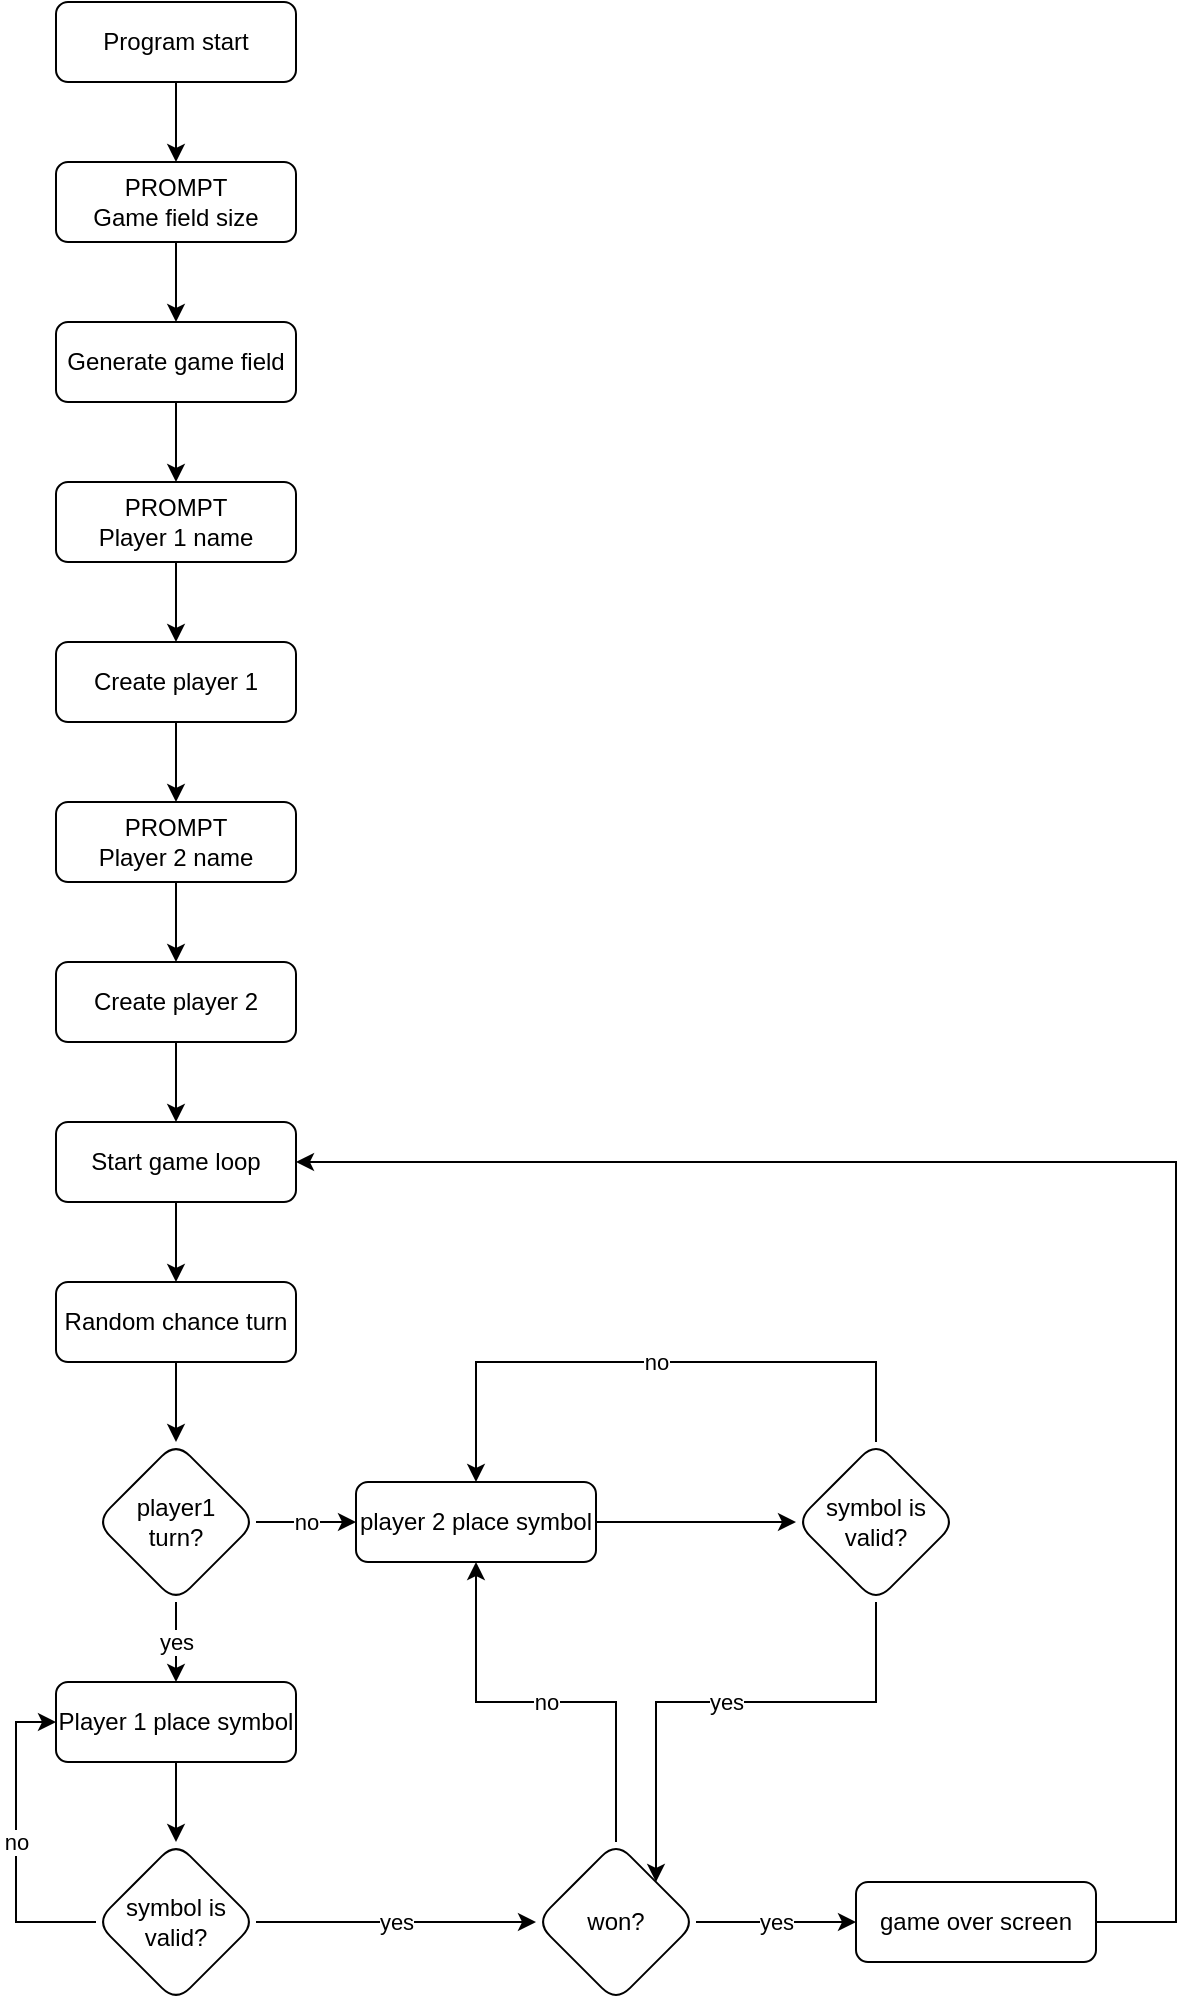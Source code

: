 <mxfile version="21.0.2" type="device"><diagram id="C5RBs43oDa-KdzZeNtuy" name="Page-1"><mxGraphModel dx="1105" dy="569" grid="1" gridSize="10" guides="1" tooltips="1" connect="1" arrows="1" fold="1" page="1" pageScale="1" pageWidth="827" pageHeight="1169" math="0" shadow="0"><root><mxCell id="WIyWlLk6GJQsqaUBKTNV-0"/><mxCell id="WIyWlLk6GJQsqaUBKTNV-1" parent="WIyWlLk6GJQsqaUBKTNV-0"/><mxCell id="t07AM9CZRLpiv08Nd5JC-4" style="edgeStyle=orthogonalEdgeStyle;rounded=0;orthogonalLoop=1;jettySize=auto;html=1;entryX=0.5;entryY=0;entryDx=0;entryDy=0;" edge="1" parent="WIyWlLk6GJQsqaUBKTNV-1" source="t07AM9CZRLpiv08Nd5JC-0" target="t07AM9CZRLpiv08Nd5JC-1"><mxGeometry relative="1" as="geometry"/></mxCell><mxCell id="t07AM9CZRLpiv08Nd5JC-0" value="Program start" style="rounded=1;whiteSpace=wrap;html=1;" vertex="1" parent="WIyWlLk6GJQsqaUBKTNV-1"><mxGeometry x="40" y="40" width="120" height="40" as="geometry"/></mxCell><mxCell id="t07AM9CZRLpiv08Nd5JC-9" style="edgeStyle=orthogonalEdgeStyle;rounded=0;orthogonalLoop=1;jettySize=auto;html=1;entryX=0.5;entryY=0;entryDx=0;entryDy=0;" edge="1" parent="WIyWlLk6GJQsqaUBKTNV-1" source="t07AM9CZRLpiv08Nd5JC-1" target="t07AM9CZRLpiv08Nd5JC-8"><mxGeometry relative="1" as="geometry"/></mxCell><mxCell id="t07AM9CZRLpiv08Nd5JC-1" value="PROMPT&lt;br&gt;Game field size" style="rounded=1;whiteSpace=wrap;html=1;" vertex="1" parent="WIyWlLk6GJQsqaUBKTNV-1"><mxGeometry x="40" y="120" width="120" height="40" as="geometry"/></mxCell><mxCell id="t07AM9CZRLpiv08Nd5JC-11" style="edgeStyle=orthogonalEdgeStyle;rounded=0;orthogonalLoop=1;jettySize=auto;html=1;entryX=0.5;entryY=0;entryDx=0;entryDy=0;" edge="1" parent="WIyWlLk6GJQsqaUBKTNV-1" source="t07AM9CZRLpiv08Nd5JC-8" target="t07AM9CZRLpiv08Nd5JC-10"><mxGeometry relative="1" as="geometry"/></mxCell><mxCell id="t07AM9CZRLpiv08Nd5JC-8" value="Generate game field" style="rounded=1;whiteSpace=wrap;html=1;" vertex="1" parent="WIyWlLk6GJQsqaUBKTNV-1"><mxGeometry x="40" y="200" width="120" height="40" as="geometry"/></mxCell><mxCell id="t07AM9CZRLpiv08Nd5JC-13" style="edgeStyle=orthogonalEdgeStyle;rounded=0;orthogonalLoop=1;jettySize=auto;html=1;entryX=0.5;entryY=0;entryDx=0;entryDy=0;" edge="1" parent="WIyWlLk6GJQsqaUBKTNV-1" source="t07AM9CZRLpiv08Nd5JC-10" target="t07AM9CZRLpiv08Nd5JC-12"><mxGeometry relative="1" as="geometry"/></mxCell><mxCell id="t07AM9CZRLpiv08Nd5JC-10" value="PROMPT&lt;br&gt;Player 1 name" style="rounded=1;whiteSpace=wrap;html=1;" vertex="1" parent="WIyWlLk6GJQsqaUBKTNV-1"><mxGeometry x="40" y="280" width="120" height="40" as="geometry"/></mxCell><mxCell id="t07AM9CZRLpiv08Nd5JC-16" style="edgeStyle=orthogonalEdgeStyle;rounded=0;orthogonalLoop=1;jettySize=auto;html=1;entryX=0.5;entryY=0;entryDx=0;entryDy=0;" edge="1" parent="WIyWlLk6GJQsqaUBKTNV-1" source="t07AM9CZRLpiv08Nd5JC-12" target="t07AM9CZRLpiv08Nd5JC-14"><mxGeometry relative="1" as="geometry"/></mxCell><mxCell id="t07AM9CZRLpiv08Nd5JC-12" value="Create player 1" style="rounded=1;whiteSpace=wrap;html=1;" vertex="1" parent="WIyWlLk6GJQsqaUBKTNV-1"><mxGeometry x="40" y="360" width="120" height="40" as="geometry"/></mxCell><mxCell id="t07AM9CZRLpiv08Nd5JC-17" style="edgeStyle=orthogonalEdgeStyle;rounded=0;orthogonalLoop=1;jettySize=auto;html=1;entryX=0.5;entryY=0;entryDx=0;entryDy=0;" edge="1" parent="WIyWlLk6GJQsqaUBKTNV-1" source="t07AM9CZRLpiv08Nd5JC-14" target="t07AM9CZRLpiv08Nd5JC-15"><mxGeometry relative="1" as="geometry"/></mxCell><mxCell id="t07AM9CZRLpiv08Nd5JC-14" value="PROMPT&lt;br&gt;Player 2 name" style="rounded=1;whiteSpace=wrap;html=1;" vertex="1" parent="WIyWlLk6GJQsqaUBKTNV-1"><mxGeometry x="40" y="440" width="120" height="40" as="geometry"/></mxCell><mxCell id="t07AM9CZRLpiv08Nd5JC-19" value="" style="edgeStyle=orthogonalEdgeStyle;rounded=0;orthogonalLoop=1;jettySize=auto;html=1;" edge="1" parent="WIyWlLk6GJQsqaUBKTNV-1" source="t07AM9CZRLpiv08Nd5JC-15" target="t07AM9CZRLpiv08Nd5JC-18"><mxGeometry relative="1" as="geometry"/></mxCell><mxCell id="t07AM9CZRLpiv08Nd5JC-15" value="Create player 2" style="rounded=1;whiteSpace=wrap;html=1;" vertex="1" parent="WIyWlLk6GJQsqaUBKTNV-1"><mxGeometry x="40" y="520" width="120" height="40" as="geometry"/></mxCell><mxCell id="t07AM9CZRLpiv08Nd5JC-21" value="" style="edgeStyle=orthogonalEdgeStyle;rounded=0;orthogonalLoop=1;jettySize=auto;html=1;" edge="1" parent="WIyWlLk6GJQsqaUBKTNV-1" source="t07AM9CZRLpiv08Nd5JC-18" target="t07AM9CZRLpiv08Nd5JC-20"><mxGeometry relative="1" as="geometry"/></mxCell><mxCell id="t07AM9CZRLpiv08Nd5JC-18" value="Start game loop" style="rounded=1;whiteSpace=wrap;html=1;" vertex="1" parent="WIyWlLk6GJQsqaUBKTNV-1"><mxGeometry x="40" y="600" width="120" height="40" as="geometry"/></mxCell><mxCell id="t07AM9CZRLpiv08Nd5JC-23" value="" style="edgeStyle=orthogonalEdgeStyle;rounded=0;orthogonalLoop=1;jettySize=auto;html=1;" edge="1" parent="WIyWlLk6GJQsqaUBKTNV-1" source="t07AM9CZRLpiv08Nd5JC-20" target="t07AM9CZRLpiv08Nd5JC-22"><mxGeometry relative="1" as="geometry"/></mxCell><mxCell id="t07AM9CZRLpiv08Nd5JC-20" value="Random chance turn" style="rounded=1;whiteSpace=wrap;html=1;" vertex="1" parent="WIyWlLk6GJQsqaUBKTNV-1"><mxGeometry x="40" y="680" width="120" height="40" as="geometry"/></mxCell><mxCell id="t07AM9CZRLpiv08Nd5JC-25" value="yes" style="edgeStyle=orthogonalEdgeStyle;rounded=0;orthogonalLoop=1;jettySize=auto;html=1;" edge="1" parent="WIyWlLk6GJQsqaUBKTNV-1" source="t07AM9CZRLpiv08Nd5JC-22" target="t07AM9CZRLpiv08Nd5JC-24"><mxGeometry relative="1" as="geometry"/></mxCell><mxCell id="t07AM9CZRLpiv08Nd5JC-27" value="no" style="edgeStyle=orthogonalEdgeStyle;rounded=0;orthogonalLoop=1;jettySize=auto;html=1;" edge="1" parent="WIyWlLk6GJQsqaUBKTNV-1" source="t07AM9CZRLpiv08Nd5JC-22" target="t07AM9CZRLpiv08Nd5JC-26"><mxGeometry relative="1" as="geometry"/></mxCell><mxCell id="t07AM9CZRLpiv08Nd5JC-22" value="player1&lt;br&gt;turn?" style="rhombus;whiteSpace=wrap;html=1;rounded=1;" vertex="1" parent="WIyWlLk6GJQsqaUBKTNV-1"><mxGeometry x="60" y="760" width="80" height="80" as="geometry"/></mxCell><mxCell id="t07AM9CZRLpiv08Nd5JC-31" value="" style="edgeStyle=orthogonalEdgeStyle;rounded=0;orthogonalLoop=1;jettySize=auto;html=1;" edge="1" parent="WIyWlLk6GJQsqaUBKTNV-1" source="t07AM9CZRLpiv08Nd5JC-24" target="t07AM9CZRLpiv08Nd5JC-30"><mxGeometry relative="1" as="geometry"/></mxCell><mxCell id="t07AM9CZRLpiv08Nd5JC-24" value="Player 1 place symbol" style="whiteSpace=wrap;html=1;rounded=1;" vertex="1" parent="WIyWlLk6GJQsqaUBKTNV-1"><mxGeometry x="40" y="880" width="120" height="40" as="geometry"/></mxCell><mxCell id="t07AM9CZRLpiv08Nd5JC-35" value="" style="edgeStyle=orthogonalEdgeStyle;rounded=0;orthogonalLoop=1;jettySize=auto;html=1;" edge="1" parent="WIyWlLk6GJQsqaUBKTNV-1" source="t07AM9CZRLpiv08Nd5JC-26" target="t07AM9CZRLpiv08Nd5JC-34"><mxGeometry relative="1" as="geometry"/></mxCell><mxCell id="t07AM9CZRLpiv08Nd5JC-26" value="player 2 place symbol" style="whiteSpace=wrap;html=1;rounded=1;" vertex="1" parent="WIyWlLk6GJQsqaUBKTNV-1"><mxGeometry x="190" y="780" width="120" height="40" as="geometry"/></mxCell><mxCell id="t07AM9CZRLpiv08Nd5JC-33" value="no" style="edgeStyle=orthogonalEdgeStyle;rounded=0;orthogonalLoop=1;jettySize=auto;html=1;entryX=0;entryY=0.5;entryDx=0;entryDy=0;" edge="1" parent="WIyWlLk6GJQsqaUBKTNV-1" source="t07AM9CZRLpiv08Nd5JC-30" target="t07AM9CZRLpiv08Nd5JC-24"><mxGeometry relative="1" as="geometry"><Array as="points"><mxPoint x="20" y="1000"/><mxPoint x="20" y="900"/></Array></mxGeometry></mxCell><mxCell id="t07AM9CZRLpiv08Nd5JC-40" value="yes" style="edgeStyle=orthogonalEdgeStyle;rounded=0;orthogonalLoop=1;jettySize=auto;html=1;" edge="1" parent="WIyWlLk6GJQsqaUBKTNV-1" source="t07AM9CZRLpiv08Nd5JC-30" target="t07AM9CZRLpiv08Nd5JC-39"><mxGeometry relative="1" as="geometry"/></mxCell><mxCell id="t07AM9CZRLpiv08Nd5JC-30" value="symbol is&lt;br&gt;valid?" style="rhombus;whiteSpace=wrap;html=1;rounded=1;" vertex="1" parent="WIyWlLk6GJQsqaUBKTNV-1"><mxGeometry x="60" y="960" width="80" height="80" as="geometry"/></mxCell><mxCell id="t07AM9CZRLpiv08Nd5JC-36" value="no" style="edgeStyle=orthogonalEdgeStyle;rounded=0;orthogonalLoop=1;jettySize=auto;html=1;entryX=0.5;entryY=0;entryDx=0;entryDy=0;" edge="1" parent="WIyWlLk6GJQsqaUBKTNV-1" source="t07AM9CZRLpiv08Nd5JC-34" target="t07AM9CZRLpiv08Nd5JC-26"><mxGeometry relative="1" as="geometry"><Array as="points"><mxPoint x="450" y="720"/><mxPoint x="250" y="720"/></Array></mxGeometry></mxCell><mxCell id="t07AM9CZRLpiv08Nd5JC-45" value="yes" style="edgeStyle=orthogonalEdgeStyle;rounded=0;orthogonalLoop=1;jettySize=auto;html=1;entryX=1;entryY=0;entryDx=0;entryDy=0;" edge="1" parent="WIyWlLk6GJQsqaUBKTNV-1" source="t07AM9CZRLpiv08Nd5JC-34" target="t07AM9CZRLpiv08Nd5JC-39"><mxGeometry relative="1" as="geometry"><Array as="points"><mxPoint x="450" y="890"/><mxPoint x="340" y="890"/></Array></mxGeometry></mxCell><mxCell id="t07AM9CZRLpiv08Nd5JC-34" value="symbol is&lt;br&gt;valid?" style="rhombus;whiteSpace=wrap;html=1;rounded=1;" vertex="1" parent="WIyWlLk6GJQsqaUBKTNV-1"><mxGeometry x="410" y="760" width="80" height="80" as="geometry"/></mxCell><mxCell id="t07AM9CZRLpiv08Nd5JC-41" value="no" style="edgeStyle=orthogonalEdgeStyle;rounded=0;orthogonalLoop=1;jettySize=auto;html=1;entryX=0.5;entryY=1;entryDx=0;entryDy=0;" edge="1" parent="WIyWlLk6GJQsqaUBKTNV-1" source="t07AM9CZRLpiv08Nd5JC-39" target="t07AM9CZRLpiv08Nd5JC-26"><mxGeometry relative="1" as="geometry"><Array as="points"><mxPoint x="320" y="890"/><mxPoint x="250" y="890"/></Array></mxGeometry></mxCell><mxCell id="t07AM9CZRLpiv08Nd5JC-43" value="yes" style="edgeStyle=orthogonalEdgeStyle;rounded=0;orthogonalLoop=1;jettySize=auto;html=1;" edge="1" parent="WIyWlLk6GJQsqaUBKTNV-1" source="t07AM9CZRLpiv08Nd5JC-39" target="t07AM9CZRLpiv08Nd5JC-42"><mxGeometry relative="1" as="geometry"/></mxCell><mxCell id="t07AM9CZRLpiv08Nd5JC-39" value="won?" style="rhombus;whiteSpace=wrap;html=1;rounded=1;" vertex="1" parent="WIyWlLk6GJQsqaUBKTNV-1"><mxGeometry x="280" y="960" width="80" height="80" as="geometry"/></mxCell><mxCell id="t07AM9CZRLpiv08Nd5JC-44" style="edgeStyle=orthogonalEdgeStyle;rounded=0;orthogonalLoop=1;jettySize=auto;html=1;entryX=1;entryY=0.5;entryDx=0;entryDy=0;" edge="1" parent="WIyWlLk6GJQsqaUBKTNV-1" source="t07AM9CZRLpiv08Nd5JC-42" target="t07AM9CZRLpiv08Nd5JC-18"><mxGeometry relative="1" as="geometry"><mxPoint x="570" y="630" as="targetPoint"/><Array as="points"><mxPoint x="600" y="1000"/><mxPoint x="600" y="620"/></Array></mxGeometry></mxCell><mxCell id="t07AM9CZRLpiv08Nd5JC-42" value="game over screen" style="whiteSpace=wrap;html=1;rounded=1;" vertex="1" parent="WIyWlLk6GJQsqaUBKTNV-1"><mxGeometry x="440" y="980" width="120" height="40" as="geometry"/></mxCell></root></mxGraphModel></diagram></mxfile>